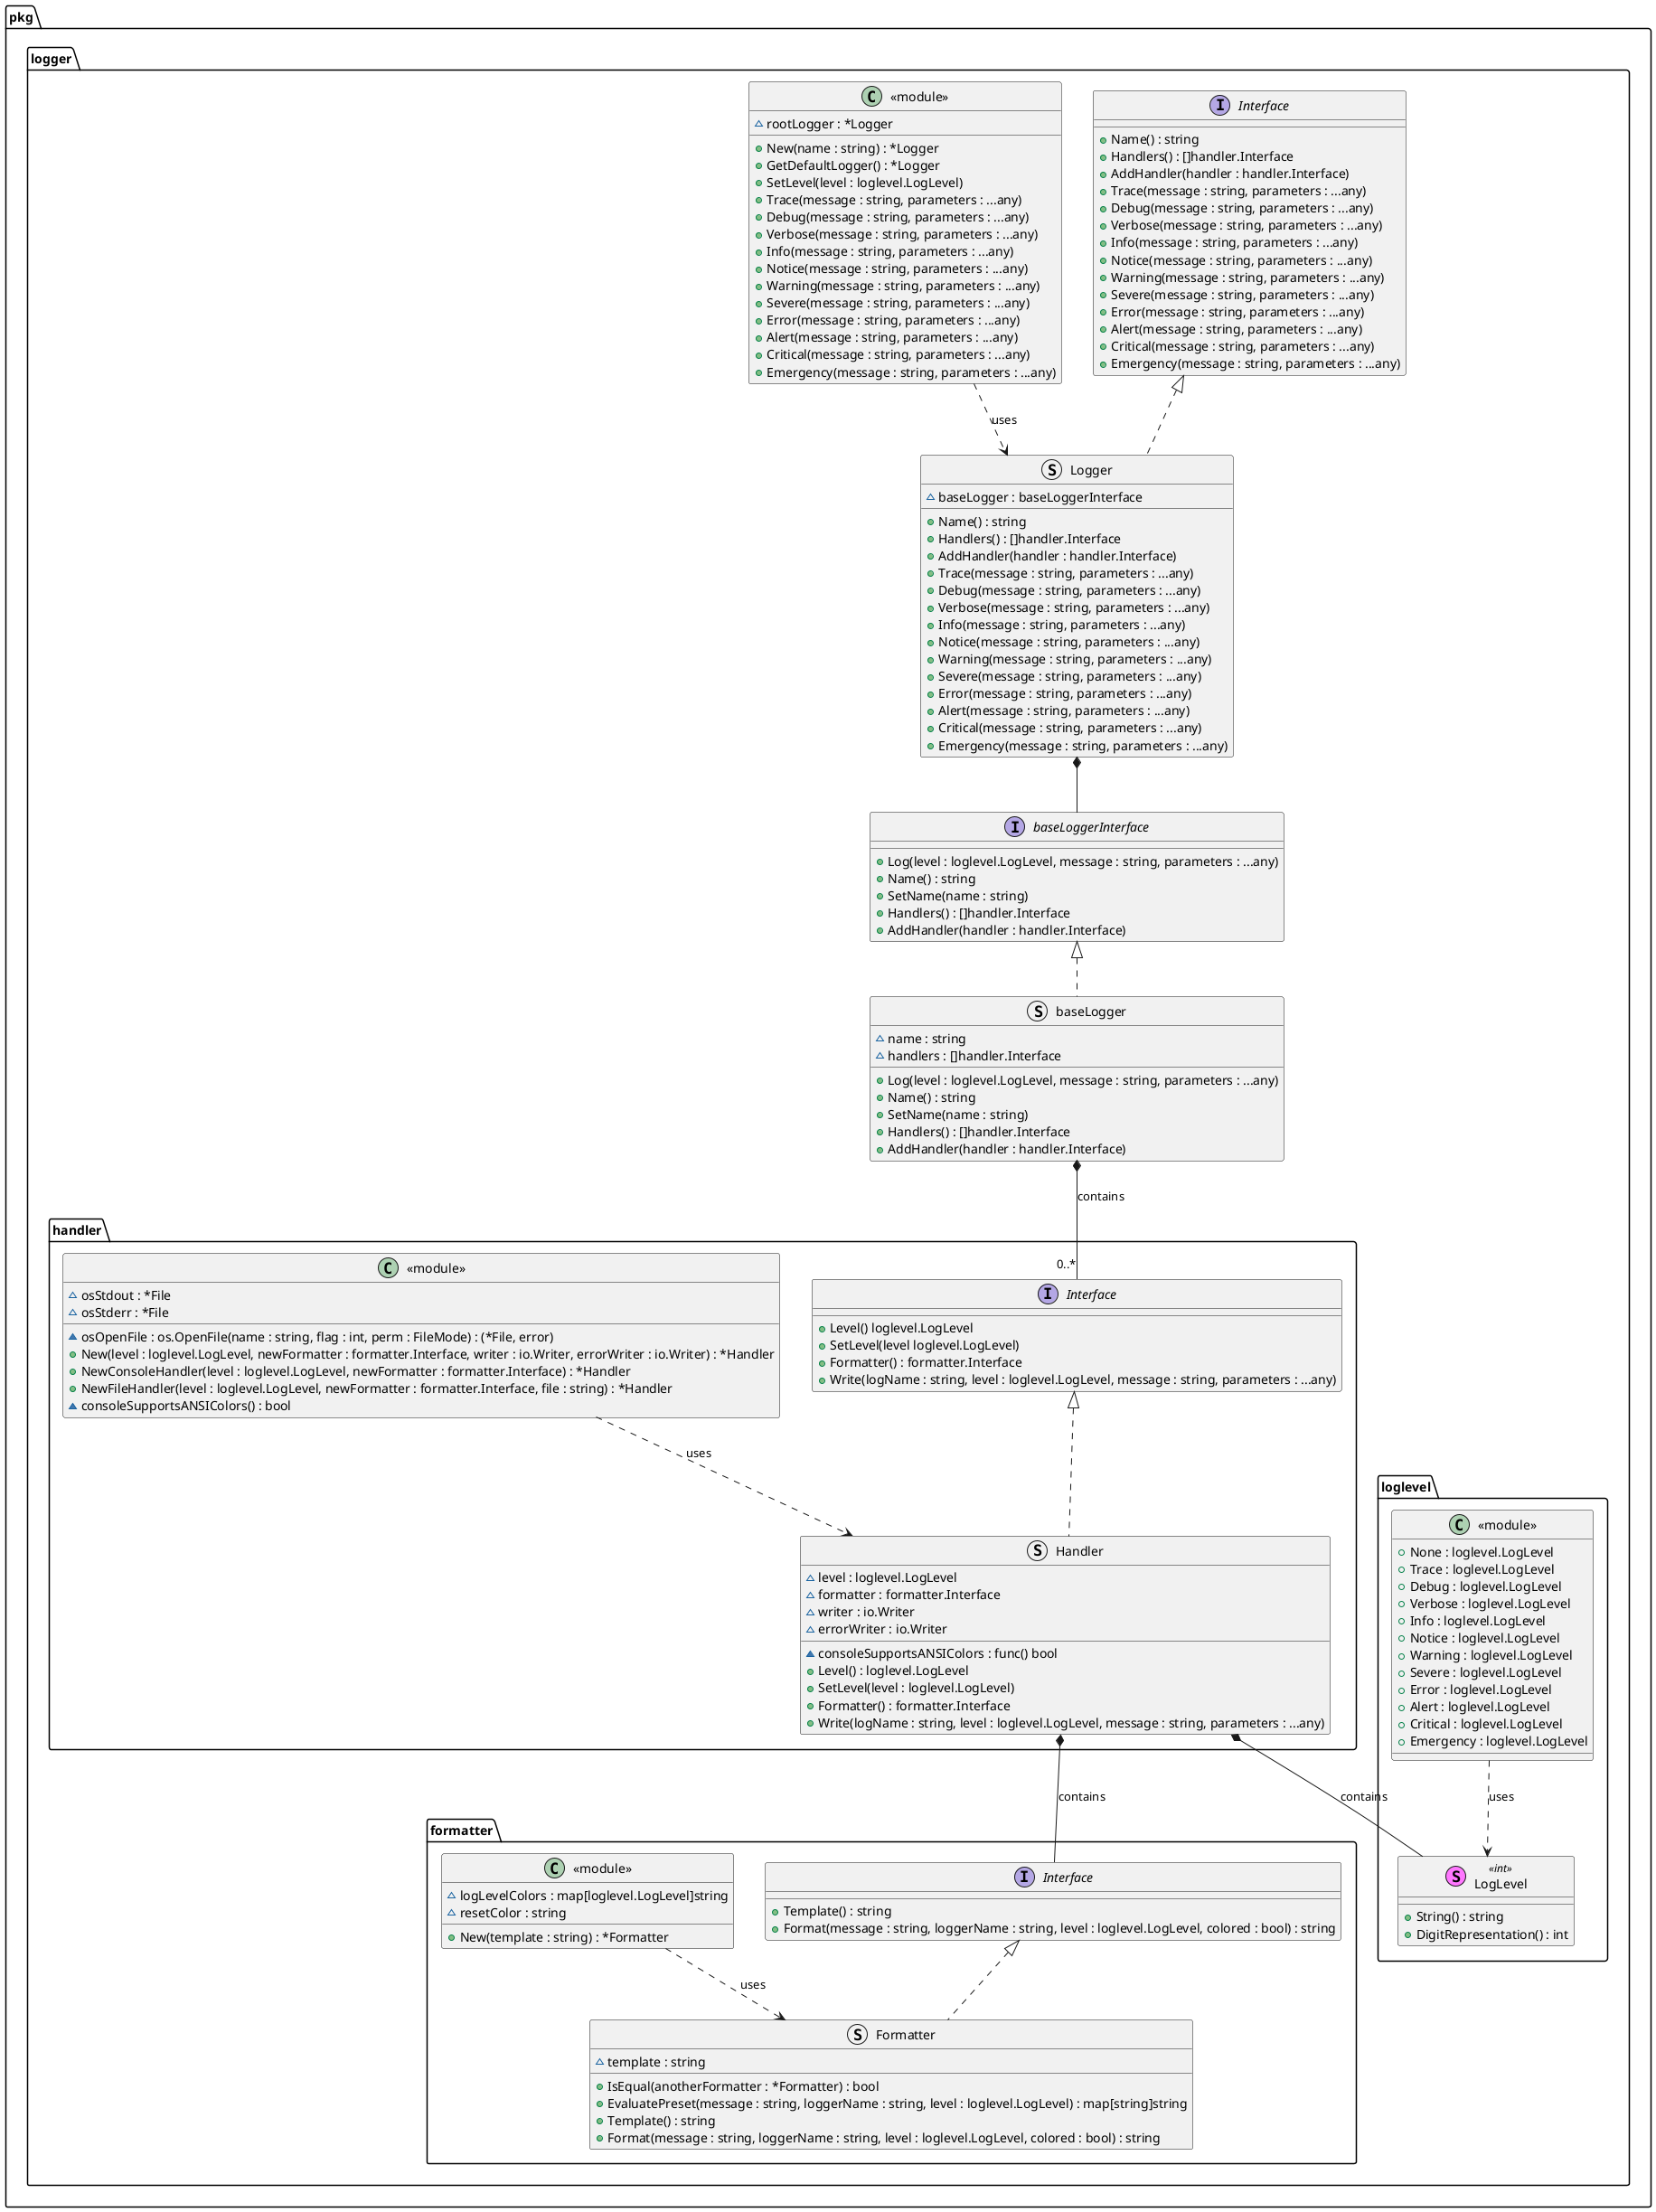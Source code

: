 @startuml
top to bottom direction

package pkg.logger {
    package formatter {
        interface Interface {
            + Template() : string
            + Format(message : string, loggerName : string, level : loglevel.LogLevel, colored : bool) : string
        }

        struct Formatter implements Interface {
            ~ template : string
            + IsEqual(anotherFormatter : *Formatter) : bool
            + EvaluatePreset(message : string, loggerName : string, level : loglevel.LogLevel) : map[string]string
            + Template() : string
            + Format(message : string, loggerName : string, level : loglevel.LogLevel, colored : bool) : string
        }

        class "<<module>>" {
            ~ logLevelColors : map[loglevel.LogLevel]string
            ~ resetColor : string
            + New(template : string) : *Formatter
        }

        "<<module>>" ..> Formatter : uses
    }
    package handler {
        interface Interface {
            + Level() loglevel.LogLevel
            + SetLevel(level loglevel.LogLevel)
            + Formatter() : formatter.Interface
            + Write(logName : string, level : loglevel.LogLevel, message : string, parameters : ...any)
        }
        struct Handler implements Interface {
            ~ level : loglevel.LogLevel
            ~ formatter : formatter.Interface
            ~ writer : io.Writer
            ~ errorWriter : io.Writer
            ~ consoleSupportsANSIColors : func() bool
            + Level() : loglevel.LogLevel
            + SetLevel(level : loglevel.LogLevel)
            + Formatter() : formatter.Interface
            + Write(logName : string, level : loglevel.LogLevel, message : string, parameters : ...any)
        }
        class "<<module>>" {
            ~ osOpenFile : os.OpenFile(name : string, flag : int, perm : FileMode) : (*File, error)
            ~ osStdout : *File
            ~ osStderr : *File
            + New(level : loglevel.LogLevel, newFormatter : formatter.Interface, writer : io.Writer, errorWriter : io.Writer) : *Handler
            + NewConsoleHandler(level : loglevel.LogLevel, newFormatter : formatter.Interface) : *Handler
            + NewFileHandler(level : loglevel.LogLevel, newFormatter : formatter.Interface, file : string) : *Handler
            ~ consoleSupportsANSIColors() : bool
        }

        "<<module>>" ..> Handler : uses
    }
    package loglevel {
        stereotype LogLevel <<int>> {
            + String() : string
            + DigitRepresentation() : int
        }
        class "<<module>>" {
            + None : loglevel.LogLevel
            + Trace : loglevel.LogLevel
            + Debug : loglevel.LogLevel
            + Verbose : loglevel.LogLevel
            + Info : loglevel.LogLevel
            + Notice : loglevel.LogLevel
            + Warning : loglevel.LogLevel
            + Severe : loglevel.LogLevel
            + Error : loglevel.LogLevel
            + Alert : loglevel.LogLevel
            + Critical : loglevel.LogLevel
            + Emergency : loglevel.LogLevel
        }
        "<<module>>" ..> LogLevel : uses
    }
    interface baseLoggerInterface {
        + Log(level : loglevel.LogLevel, message : string, parameters : ...any)
        + Name() : string
        + SetName(name : string)
        + Handlers() : []handler.Interface
        + AddHandler(handler : handler.Interface)
    }
    struct baseLogger implements baseLoggerInterface {
        ~ name : string
        ~ handlers : []handler.Interface
        + Log(level : loglevel.LogLevel, message : string, parameters : ...any)
        + Name() : string
        + SetName(name : string)
        + Handlers() : []handler.Interface
        + AddHandler(handler : handler.Interface)
    }
    interface Interface {
        + Name() : string
        + Handlers() : []handler.Interface
        + AddHandler(handler : handler.Interface)
        + Trace(message : string, parameters : ...any)
        + Debug(message : string, parameters : ...any)
        + Verbose(message : string, parameters : ...any)
        + Info(message : string, parameters : ...any)
        + Notice(message : string, parameters : ...any)
        + Warning(message : string, parameters : ...any)
        + Severe(message : string, parameters : ...any)
        + Error(message : string, parameters : ...any)
        + Alert(message : string, parameters : ...any)
        + Critical(message : string, parameters : ...any)
        + Emergency(message : string, parameters : ...any)
    }
    struct Logger implements Interface {
        ~ baseLogger : baseLoggerInterface
        + Name() : string
        + Handlers() : []handler.Interface
        + AddHandler(handler : handler.Interface)
        + Trace(message : string, parameters : ...any)
        + Debug(message : string, parameters : ...any)
        + Verbose(message : string, parameters : ...any)
        + Info(message : string, parameters : ...any)
        + Notice(message : string, parameters : ...any)
        + Warning(message : string, parameters : ...any)
        + Severe(message : string, parameters : ...any)
        + Error(message : string, parameters : ...any)
        + Alert(message : string, parameters : ...any)
        + Critical(message : string, parameters : ...any)
        + Emergency(message : string, parameters : ...any)
    }
    class "<<module>>" {
        ~ rootLogger : *Logger
        + New(name : string) : *Logger
        + GetDefaultLogger() : *Logger
        + SetLevel(level : loglevel.LogLevel)
        + Trace(message : string, parameters : ...any)
        + Debug(message : string, parameters : ...any)
        + Verbose(message : string, parameters : ...any)
        + Info(message : string, parameters : ...any)
        + Notice(message : string, parameters : ...any)
        + Warning(message : string, parameters : ...any)
        + Severe(message : string, parameters : ...any)
        + Error(message : string, parameters : ...any)
        + Alert(message : string, parameters : ...any)
        + Critical(message : string, parameters : ...any)
        + Emergency(message : string, parameters : ...any)
    }

    Logger *-- baseLoggerInterface
    "<<module>>" ..> Logger : uses
}

pkg.logger.handler.Handler *-- pkg.logger.loglevel.LogLevel : contains
pkg.logger.handler.Handler *-- pkg.logger.formatter.Interface : contains
pkg.logger.baseLogger *-- "0..*" pkg.logger.handler.Interface : contains


@enduml